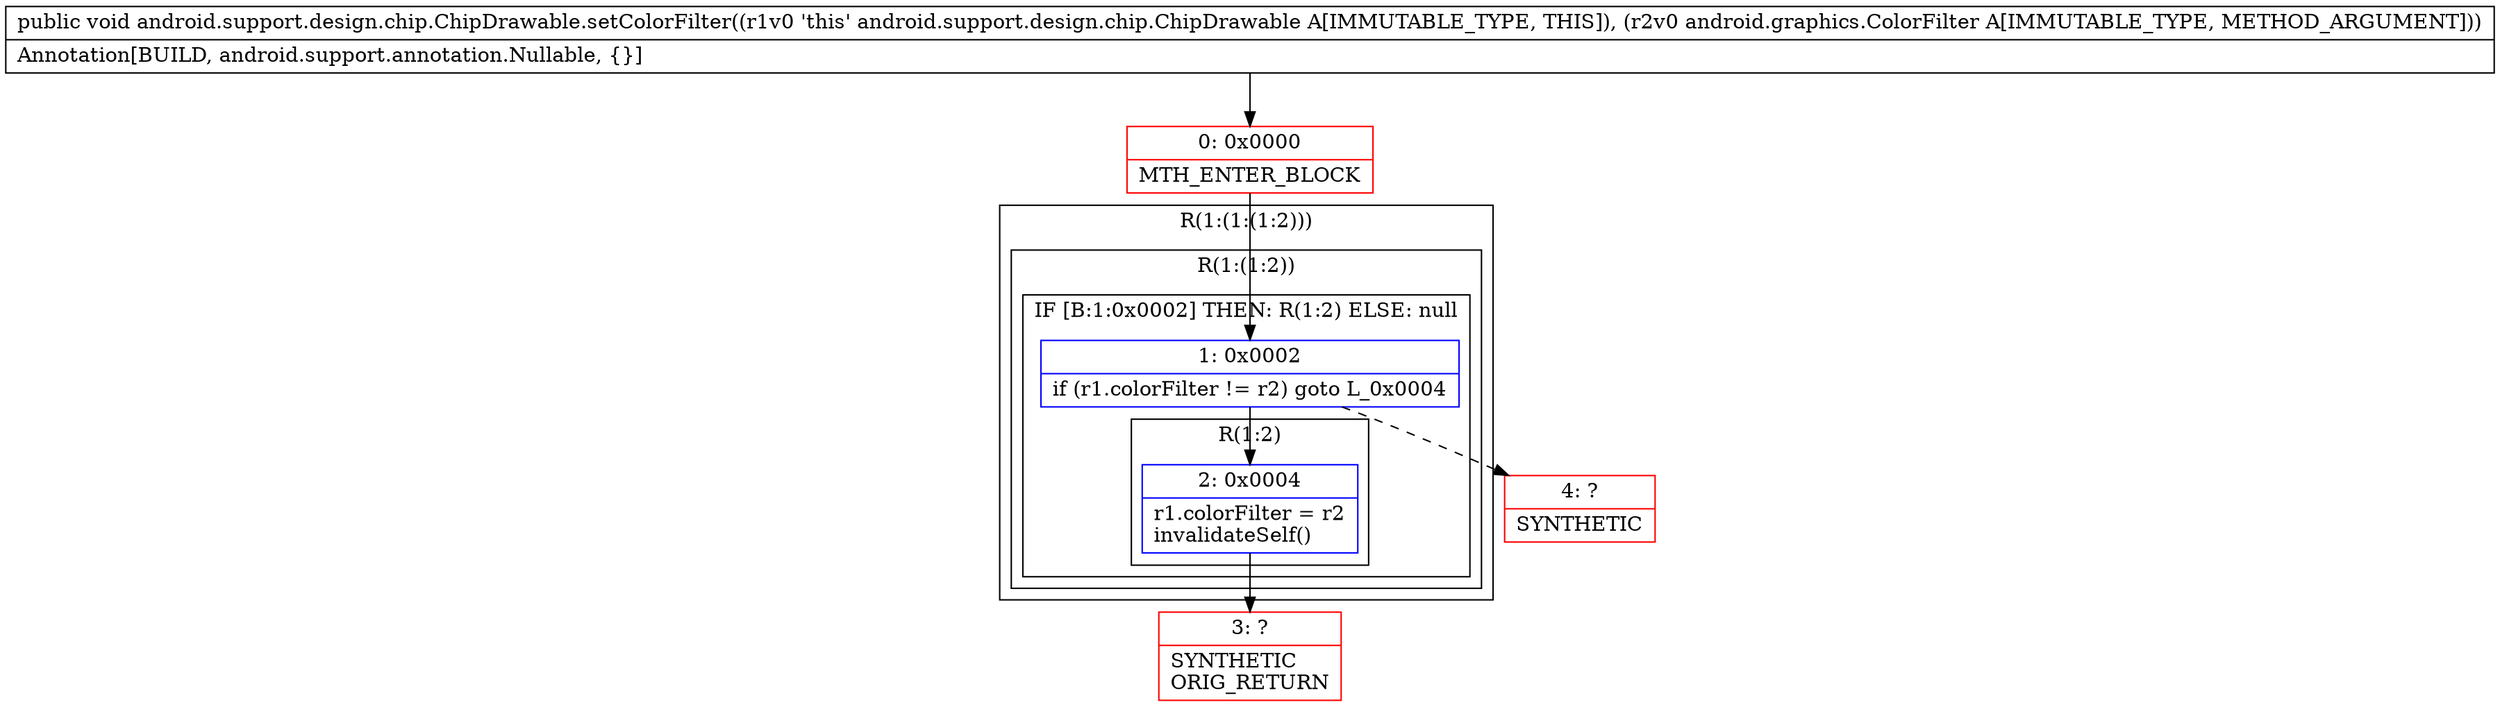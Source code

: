 digraph "CFG forandroid.support.design.chip.ChipDrawable.setColorFilter(Landroid\/graphics\/ColorFilter;)V" {
subgraph cluster_Region_1896805902 {
label = "R(1:(1:(1:2)))";
node [shape=record,color=blue];
subgraph cluster_Region_304322510 {
label = "R(1:(1:2))";
node [shape=record,color=blue];
subgraph cluster_IfRegion_1888072460 {
label = "IF [B:1:0x0002] THEN: R(1:2) ELSE: null";
node [shape=record,color=blue];
Node_1 [shape=record,label="{1\:\ 0x0002|if (r1.colorFilter != r2) goto L_0x0004\l}"];
subgraph cluster_Region_1763159495 {
label = "R(1:2)";
node [shape=record,color=blue];
Node_2 [shape=record,label="{2\:\ 0x0004|r1.colorFilter = r2\linvalidateSelf()\l}"];
}
}
}
}
Node_0 [shape=record,color=red,label="{0\:\ 0x0000|MTH_ENTER_BLOCK\l}"];
Node_3 [shape=record,color=red,label="{3\:\ ?|SYNTHETIC\lORIG_RETURN\l}"];
Node_4 [shape=record,color=red,label="{4\:\ ?|SYNTHETIC\l}"];
MethodNode[shape=record,label="{public void android.support.design.chip.ChipDrawable.setColorFilter((r1v0 'this' android.support.design.chip.ChipDrawable A[IMMUTABLE_TYPE, THIS]), (r2v0 android.graphics.ColorFilter A[IMMUTABLE_TYPE, METHOD_ARGUMENT]))  | Annotation[BUILD, android.support.annotation.Nullable, \{\}]\l}"];
MethodNode -> Node_0;
Node_1 -> Node_2;
Node_1 -> Node_4[style=dashed];
Node_2 -> Node_3;
Node_0 -> Node_1;
}


